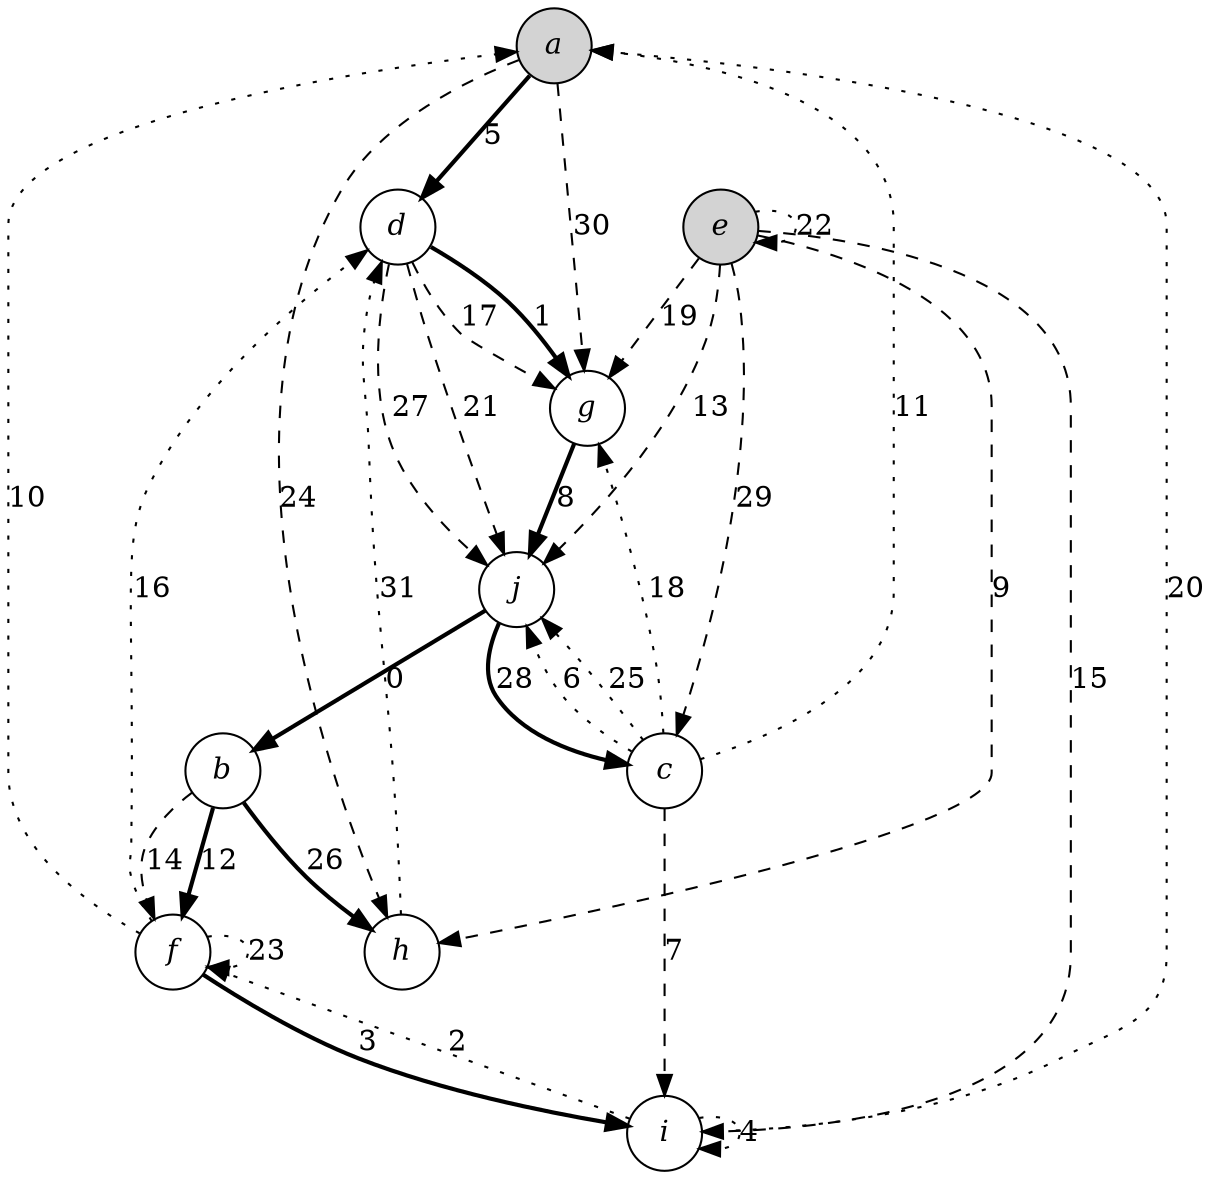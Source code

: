 digraph "DFS forest" {
  node [shape=circle fontname="Times-Italic"]
  a b c d e f g h i j
  j -> b [label=0 style=bold]
  d -> g [label=1 style=bold]
  i -> f [label=2 style=dotted]
  f -> i [label=3 style=bold]
  i -> i [label=4 style=dotted]
  a -> d [label=5 style=bold]
  c -> j [label=6 style=dotted]
  c -> i [label=7 style=dashed]
  g -> j [label=8 style=bold]
  e -> h [label=9 style=dashed]
  f -> a [label=10 style=dotted]
  c -> a [label=11 style=dotted]
  b -> f [label=12 style=bold]
  e -> j [label=13 style=dashed]
  b -> f [label=14 style=dashed]
  e -> i [label=15 style=dashed]
  f -> d [label=16 style=dotted]
  d -> g [label=17 style=dashed]
  c -> g [label=18 style=dotted]
  e -> g [label=19 style=dashed]
  i -> a [label=20 style=dotted]
  d -> j [label=21 style=dashed]
  e -> e [label=22 style=dotted]
  f -> f [label=23 style=dotted]
  a -> h [label=24 style=dashed]
  c -> j [label=25 style=dotted]
  b -> h [label=26 style=bold]
  d -> j [label=27 style=dashed]
  j -> c [label=28 style=bold]
  e -> c [label=29 style=dashed]
  a -> g [label=30 style=dashed]
  h -> d [label=31 style=dotted]
  a [style=filled]
  e [style=filled]
}
